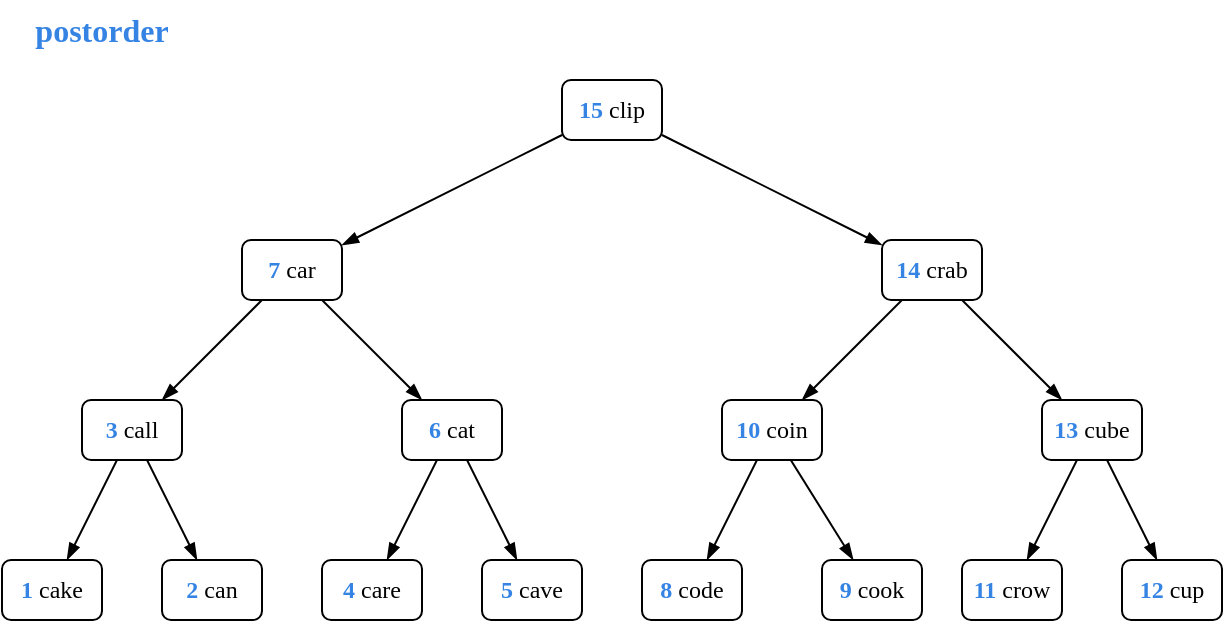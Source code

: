 <mxfile>
    <diagram id="t8QoFsj8MZgXzhcuyan1" name="Page-1">
        <mxGraphModel dx="1676" dy="1270" grid="1" gridSize="10" guides="1" tooltips="1" connect="1" arrows="1" fold="1" page="1" pageScale="1" pageWidth="827" pageHeight="1169" math="0" shadow="0">
            <root>
                <mxCell id="0"/>
                <mxCell id="1" parent="0"/>
                <mxCell id="123" value="" style="group" parent="1" vertex="1" connectable="0">
                    <mxGeometry x="40" y="100" width="610" height="270" as="geometry"/>
                </mxCell>
                <mxCell id="124" value="&lt;font color=&quot;#3584e4&quot; face=&quot;Ubuntu mono&quot;&gt;&lt;b style=&quot;&quot;&gt;15&lt;/b&gt;&lt;/font&gt; clip" style="rounded=1;html=1;fontFamily=Alegreya;fontSource=https%3A%2F%2Ffonts.googleapis.com%2Fcss%3Ffamily%3DAlegreya;whiteSpace=wrap;" parent="123" vertex="1">
                    <mxGeometry x="280" width="50" height="30" as="geometry"/>
                </mxCell>
                <mxCell id="125" value="&lt;font color=&quot;#3584e4&quot; face=&quot;Ubuntu mono&quot;&gt;&lt;b style=&quot;&quot;&gt;7&lt;/b&gt;&lt;/font&gt; car" style="rounded=1;html=1;fontFamily=Alegreya;fontSource=https%3A%2F%2Ffonts.googleapis.com%2Fcss%3Ffamily%3DAlegreya;whiteSpace=wrap;" parent="123" vertex="1">
                    <mxGeometry x="120" y="80" width="50" height="30" as="geometry"/>
                </mxCell>
                <mxCell id="126" value="&lt;font color=&quot;#3584e4&quot; face=&quot;Ubuntu mono&quot;&gt;&lt;b style=&quot;&quot;&gt;14&lt;/b&gt;&lt;/font&gt;&amp;nbsp;crab" style="rounded=1;html=1;fontFamily=Alegreya;fontSource=https%3A%2F%2Ffonts.googleapis.com%2Fcss%3Ffamily%3DAlegreya;whiteSpace=wrap;" parent="123" vertex="1">
                    <mxGeometry x="440" y="80" width="50" height="30" as="geometry"/>
                </mxCell>
                <mxCell id="127" value="&lt;font color=&quot;#3584e4&quot; face=&quot;Ubuntu mono&quot;&gt;&lt;b style=&quot;&quot;&gt;3&lt;/b&gt;&lt;/font&gt; call" style="rounded=1;html=1;fontFamily=Alegreya;fontSource=https%3A%2F%2Ffonts.googleapis.com%2Fcss%3Ffamily%3DAlegreya;whiteSpace=wrap;" parent="123" vertex="1">
                    <mxGeometry x="40" y="160" width="50" height="30" as="geometry"/>
                </mxCell>
                <mxCell id="128" value="&lt;font color=&quot;#3584e4&quot; face=&quot;Ubuntu mono&quot;&gt;&lt;b style=&quot;&quot;&gt;6&lt;/b&gt;&lt;/font&gt; cat" style="rounded=1;html=1;fontFamily=Alegreya;fontSource=https%3A%2F%2Ffonts.googleapis.com%2Fcss%3Ffamily%3DAlegreya;whiteSpace=wrap;" parent="123" vertex="1">
                    <mxGeometry x="200" y="160" width="50" height="30" as="geometry"/>
                </mxCell>
                <mxCell id="129" value="&lt;font color=&quot;#3584e4&quot; face=&quot;Ubuntu mono&quot;&gt;&lt;b style=&quot;&quot;&gt;1&lt;/b&gt;&lt;/font&gt; cake" style="rounded=1;html=1;fontFamily=Alegreya;fontSource=https%3A%2F%2Ffonts.googleapis.com%2Fcss%3Ffamily%3DAlegreya;whiteSpace=wrap;" parent="123" vertex="1">
                    <mxGeometry y="240" width="50" height="30" as="geometry"/>
                </mxCell>
                <mxCell id="130" value="&lt;font color=&quot;#3584e4&quot; face=&quot;Ubuntu mono&quot;&gt;&lt;b style=&quot;&quot;&gt;2&lt;/b&gt;&lt;/font&gt; can" style="rounded=1;html=1;fontFamily=Alegreya;fontSource=https%3A%2F%2Ffonts.googleapis.com%2Fcss%3Ffamily%3DAlegreya;whiteSpace=wrap;" parent="123" vertex="1">
                    <mxGeometry x="80" y="240" width="50" height="30" as="geometry"/>
                </mxCell>
                <mxCell id="131" value="&lt;font color=&quot;#3584e4&quot; face=&quot;Ubuntu mono&quot;&gt;&lt;b style=&quot;&quot;&gt;4&lt;/b&gt;&lt;/font&gt; care" style="rounded=1;html=1;fontFamily=Alegreya;fontSource=https%3A%2F%2Ffonts.googleapis.com%2Fcss%3Ffamily%3DAlegreya;whiteSpace=wrap;" parent="123" vertex="1">
                    <mxGeometry x="160" y="240" width="50" height="30" as="geometry"/>
                </mxCell>
                <mxCell id="132" value="&lt;font color=&quot;#3584e4&quot; face=&quot;Ubuntu mono&quot;&gt;&lt;b style=&quot;&quot;&gt;5&lt;/b&gt;&lt;/font&gt; cave" style="rounded=1;html=1;fontFamily=Alegreya;fontSource=https%3A%2F%2Ffonts.googleapis.com%2Fcss%3Ffamily%3DAlegreya;whiteSpace=wrap;" parent="123" vertex="1">
                    <mxGeometry x="240" y="240" width="50" height="30" as="geometry"/>
                </mxCell>
                <mxCell id="133" value="&lt;font color=&quot;#3584e4&quot; face=&quot;Ubuntu mono&quot;&gt;&lt;b style=&quot;&quot;&gt;10&lt;/b&gt;&lt;/font&gt; coin" style="rounded=1;html=1;fontFamily=Alegreya;fontSource=https%3A%2F%2Ffonts.googleapis.com%2Fcss%3Ffamily%3DAlegreya;whiteSpace=wrap;" parent="123" vertex="1">
                    <mxGeometry x="360" y="160" width="50" height="30" as="geometry"/>
                </mxCell>
                <mxCell id="134" value="&lt;font color=&quot;#3584e4&quot; face=&quot;Ubuntu mono&quot;&gt;&lt;b style=&quot;&quot;&gt;13&lt;/b&gt;&lt;/font&gt;&amp;nbsp;cube" style="rounded=1;html=1;fontFamily=Alegreya;fontSource=https%3A%2F%2Ffonts.googleapis.com%2Fcss%3Ffamily%3DAlegreya;whiteSpace=wrap;" parent="123" vertex="1">
                    <mxGeometry x="520" y="160" width="50" height="30" as="geometry"/>
                </mxCell>
                <mxCell id="135" value="&lt;font color=&quot;#3584e4&quot; face=&quot;Ubuntu mono&quot;&gt;&lt;b style=&quot;&quot;&gt;8&lt;/b&gt;&lt;/font&gt; code" style="rounded=1;html=1;fontFamily=Alegreya;fontSource=https%3A%2F%2Ffonts.googleapis.com%2Fcss%3Ffamily%3DAlegreya;whiteSpace=wrap;" parent="123" vertex="1">
                    <mxGeometry x="320" y="240" width="50" height="30" as="geometry"/>
                </mxCell>
                <mxCell id="136" value="&lt;font color=&quot;#3584e4&quot; face=&quot;Ubuntu mono&quot;&gt;&lt;b style=&quot;&quot;&gt;9&lt;/b&gt;&lt;/font&gt; cook" style="rounded=1;html=1;fontFamily=Alegreya;fontSource=https%3A%2F%2Ffonts.googleapis.com%2Fcss%3Ffamily%3DAlegreya;whiteSpace=wrap;" parent="123" vertex="1">
                    <mxGeometry x="410" y="240" width="50" height="30" as="geometry"/>
                </mxCell>
                <mxCell id="137" value="&lt;font color=&quot;#3584e4&quot; face=&quot;Ubuntu mono&quot;&gt;&lt;b style=&quot;&quot;&gt;11&lt;/b&gt;&lt;/font&gt; crow" style="rounded=1;html=1;fontFamily=Alegreya;fontSource=https%3A%2F%2Ffonts.googleapis.com%2Fcss%3Ffamily%3DAlegreya;whiteSpace=wrap;" parent="123" vertex="1">
                    <mxGeometry x="480" y="240" width="50" height="30" as="geometry"/>
                </mxCell>
                <mxCell id="138" value="&lt;font color=&quot;#3584e4&quot; face=&quot;Ubuntu mono&quot;&gt;&lt;b style=&quot;&quot;&gt;12&lt;/b&gt;&lt;/font&gt; cup" style="rounded=1;html=1;fontFamily=Alegreya;fontSource=https%3A%2F%2Ffonts.googleapis.com%2Fcss%3Ffamily%3DAlegreya;whiteSpace=wrap;" parent="123" vertex="1">
                    <mxGeometry x="560" y="240" width="50" height="30" as="geometry"/>
                </mxCell>
                <mxCell id="139" value="" style="endArrow=blockThin;html=1;fontFamily=Alegreya;fontSource=https%3A%2F%2Ffonts.googleapis.com%2Fcss%3Ffamily%3DAlegreya;endFill=1;" parent="123" source="124" target="125" edge="1">
                    <mxGeometry width="50" height="50" relative="1" as="geometry">
                        <mxPoint x="100" y="110" as="sourcePoint"/>
                        <mxPoint x="150" y="60" as="targetPoint"/>
                    </mxGeometry>
                </mxCell>
                <mxCell id="140" value="" style="endArrow=blockThin;html=1;fontFamily=Alegreya;fontSource=https%3A%2F%2Ffonts.googleapis.com%2Fcss%3Ffamily%3DAlegreya;endFill=1;" parent="123" source="124" target="126" edge="1">
                    <mxGeometry width="50" height="50" relative="1" as="geometry">
                        <mxPoint x="410" y="70" as="sourcePoint"/>
                        <mxPoint x="320" y="125.385" as="targetPoint"/>
                    </mxGeometry>
                </mxCell>
                <mxCell id="141" value="" style="endArrow=blockThin;html=1;fontFamily=Alegreya;fontSource=https%3A%2F%2Ffonts.googleapis.com%2Fcss%3Ffamily%3DAlegreya;endFill=1;" parent="123" source="126" target="134" edge="1">
                    <mxGeometry width="50" height="50" relative="1" as="geometry">
                        <mxPoint x="540" y="160" as="sourcePoint"/>
                        <mxPoint x="450" y="215.385" as="targetPoint"/>
                    </mxGeometry>
                </mxCell>
                <mxCell id="142" value="" style="endArrow=blockThin;html=1;fontFamily=Alegreya;fontSource=https%3A%2F%2Ffonts.googleapis.com%2Fcss%3Ffamily%3DAlegreya;endFill=1;" parent="123" source="126" target="133" edge="1">
                    <mxGeometry width="50" height="50" relative="1" as="geometry">
                        <mxPoint x="370" y="150" as="sourcePoint"/>
                        <mxPoint x="280" y="205.385" as="targetPoint"/>
                    </mxGeometry>
                </mxCell>
                <mxCell id="143" value="" style="endArrow=blockThin;html=1;fontFamily=Alegreya;fontSource=https%3A%2F%2Ffonts.googleapis.com%2Fcss%3Ffamily%3DAlegreya;endFill=1;" parent="123" source="125" target="127" edge="1">
                    <mxGeometry width="50" height="50" relative="1" as="geometry">
                        <mxPoint x="210" y="150" as="sourcePoint"/>
                        <mxPoint x="120" y="205.385" as="targetPoint"/>
                    </mxGeometry>
                </mxCell>
                <mxCell id="144" value="" style="endArrow=blockThin;html=1;fontFamily=Alegreya;fontSource=https%3A%2F%2Ffonts.googleapis.com%2Fcss%3Ffamily%3DAlegreya;endFill=1;" parent="123" source="125" target="128" edge="1">
                    <mxGeometry width="50" height="50" relative="1" as="geometry">
                        <mxPoint x="210" y="140" as="sourcePoint"/>
                        <mxPoint x="120" y="195.385" as="targetPoint"/>
                    </mxGeometry>
                </mxCell>
                <mxCell id="145" value="" style="endArrow=blockThin;html=1;fontFamily=Alegreya;fontSource=https%3A%2F%2Ffonts.googleapis.com%2Fcss%3Ffamily%3DAlegreya;endFill=1;" parent="123" source="127" target="129" edge="1">
                    <mxGeometry width="50" height="50" relative="1" as="geometry">
                        <mxPoint y="230" as="sourcePoint"/>
                        <mxPoint x="-90" y="285.385" as="targetPoint"/>
                    </mxGeometry>
                </mxCell>
                <mxCell id="146" value="" style="endArrow=blockThin;html=1;fontFamily=Alegreya;fontSource=https%3A%2F%2Ffonts.googleapis.com%2Fcss%3Ffamily%3DAlegreya;endFill=1;" parent="123" source="127" target="130" edge="1">
                    <mxGeometry width="50" height="50" relative="1" as="geometry">
                        <mxPoint x="100" y="240" as="sourcePoint"/>
                        <mxPoint x="10" y="295.385" as="targetPoint"/>
                    </mxGeometry>
                </mxCell>
                <mxCell id="147" value="" style="endArrow=blockThin;html=1;fontFamily=Alegreya;fontSource=https%3A%2F%2Ffonts.googleapis.com%2Fcss%3Ffamily%3DAlegreya;endFill=1;" parent="123" source="128" target="131" edge="1">
                    <mxGeometry width="50" height="50" relative="1" as="geometry">
                        <mxPoint x="340" y="47.308" as="sourcePoint"/>
                        <mxPoint x="250" y="102.692" as="targetPoint"/>
                    </mxGeometry>
                </mxCell>
                <mxCell id="148" value="" style="endArrow=blockThin;html=1;fontFamily=Alegreya;fontSource=https%3A%2F%2Ffonts.googleapis.com%2Fcss%3Ffamily%3DAlegreya;endFill=1;" parent="123" source="128" target="132" edge="1">
                    <mxGeometry width="50" height="50" relative="1" as="geometry">
                        <mxPoint x="350" y="57.308" as="sourcePoint"/>
                        <mxPoint x="260" y="112.692" as="targetPoint"/>
                    </mxGeometry>
                </mxCell>
                <mxCell id="149" value="" style="endArrow=blockThin;html=1;fontFamily=Alegreya;fontSource=https%3A%2F%2Ffonts.googleapis.com%2Fcss%3Ffamily%3DAlegreya;endFill=1;" parent="123" source="133" target="135" edge="1">
                    <mxGeometry width="50" height="50" relative="1" as="geometry">
                        <mxPoint x="350" y="230" as="sourcePoint"/>
                        <mxPoint x="260" y="285.385" as="targetPoint"/>
                    </mxGeometry>
                </mxCell>
                <mxCell id="150" value="" style="endArrow=blockThin;html=1;fontFamily=Alegreya;fontSource=https%3A%2F%2Ffonts.googleapis.com%2Fcss%3Ffamily%3DAlegreya;endFill=1;" parent="123" source="133" target="136" edge="1">
                    <mxGeometry width="50" height="50" relative="1" as="geometry">
                        <mxPoint x="450" y="230" as="sourcePoint"/>
                        <mxPoint x="360" y="285.385" as="targetPoint"/>
                    </mxGeometry>
                </mxCell>
                <mxCell id="151" value="" style="endArrow=blockThin;html=1;fontFamily=Alegreya;fontSource=https%3A%2F%2Ffonts.googleapis.com%2Fcss%3Ffamily%3DAlegreya;endFill=1;" parent="123" source="134" target="137" edge="1">
                    <mxGeometry width="50" height="50" relative="1" as="geometry">
                        <mxPoint x="530" y="210" as="sourcePoint"/>
                        <mxPoint x="440" y="265.385" as="targetPoint"/>
                    </mxGeometry>
                </mxCell>
                <mxCell id="152" value="" style="endArrow=blockThin;html=1;fontFamily=Alegreya;fontSource=https%3A%2F%2Ffonts.googleapis.com%2Fcss%3Ffamily%3DAlegreya;endFill=1;" parent="123" source="134" target="138" edge="1">
                    <mxGeometry width="50" height="50" relative="1" as="geometry">
                        <mxPoint x="640" y="210" as="sourcePoint"/>
                        <mxPoint x="550" y="265.385" as="targetPoint"/>
                    </mxGeometry>
                </mxCell>
                <mxCell id="155" value="&lt;font size=&quot;1&quot; data-font-src=&quot;https://fonts.googleapis.com/css?family=Ubuntu+mono&quot; face=&quot;Ubuntu mono&quot;&gt;&lt;b style=&quot;font-size: 16px;&quot;&gt;postorder&lt;/b&gt;&lt;/font&gt;" style="text;html=1;strokeColor=none;fillColor=none;align=center;verticalAlign=middle;whiteSpace=wrap;rounded=0;fontColor=#3584e4;" parent="1" vertex="1">
                    <mxGeometry x="40" y="60" width="100" height="30" as="geometry"/>
                </mxCell>
            </root>
        </mxGraphModel>
    </diagram>
</mxfile>
